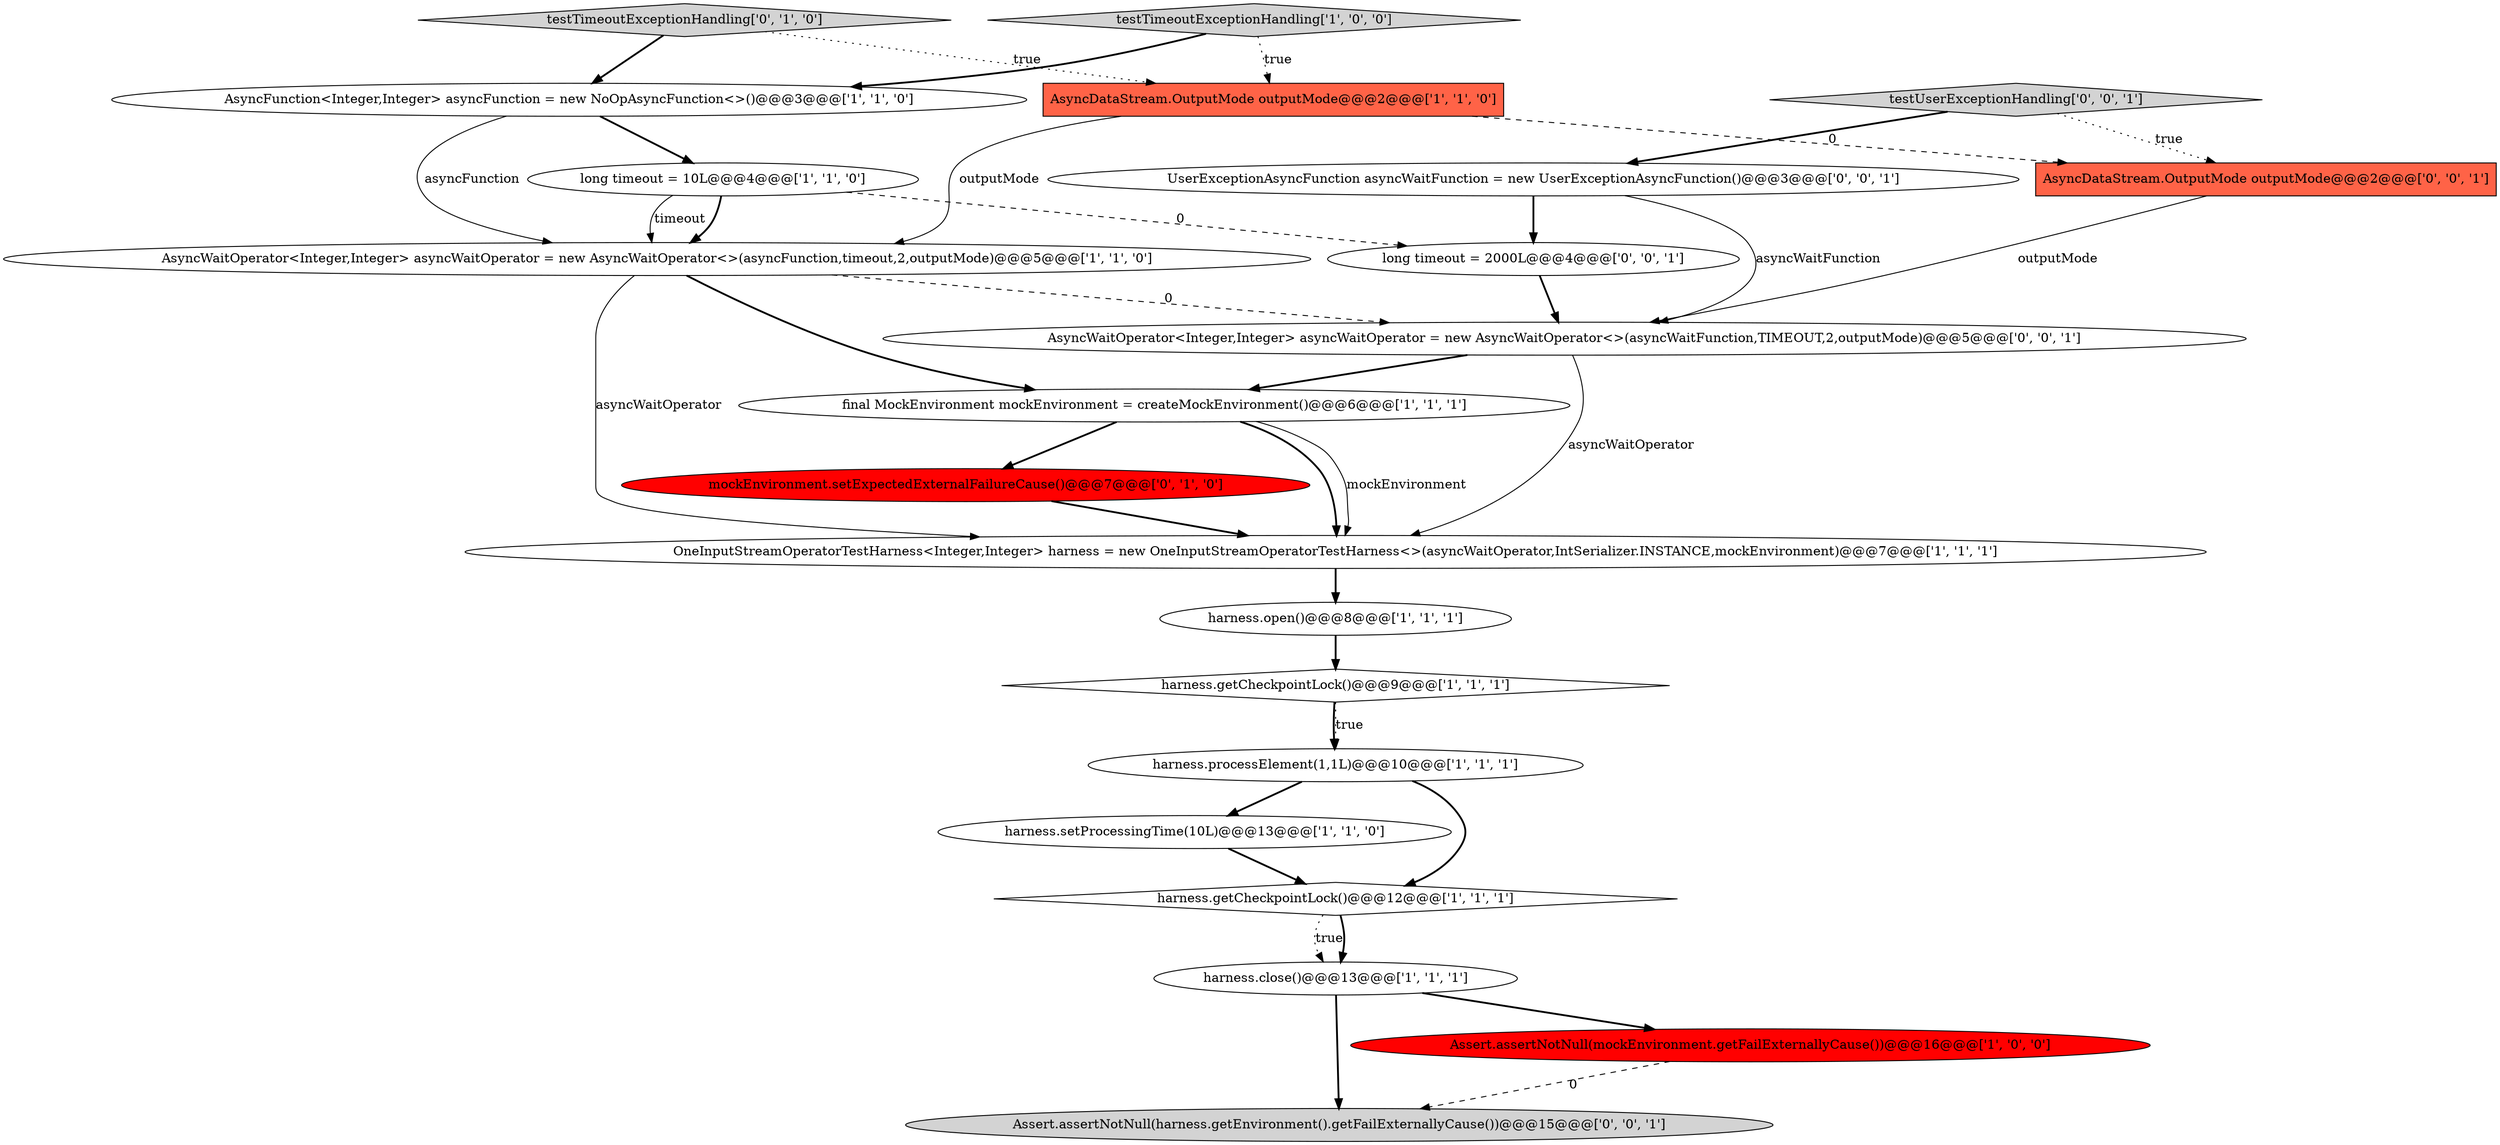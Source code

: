 digraph {
12 [style = filled, label = "harness.close()@@@13@@@['1', '1', '1']", fillcolor = white, shape = ellipse image = "AAA0AAABBB1BBB"];
1 [style = filled, label = "AsyncWaitOperator<Integer,Integer> asyncWaitOperator = new AsyncWaitOperator<>(asyncFunction,timeout,2,outputMode)@@@5@@@['1', '1', '0']", fillcolor = white, shape = ellipse image = "AAA0AAABBB1BBB"];
2 [style = filled, label = "AsyncFunction<Integer,Integer> asyncFunction = new NoOpAsyncFunction<>()@@@3@@@['1', '1', '0']", fillcolor = white, shape = ellipse image = "AAA0AAABBB1BBB"];
20 [style = filled, label = "testUserExceptionHandling['0', '0', '1']", fillcolor = lightgray, shape = diamond image = "AAA0AAABBB3BBB"];
3 [style = filled, label = "harness.setProcessingTime(10L)@@@13@@@['1', '1', '0']", fillcolor = white, shape = ellipse image = "AAA0AAABBB1BBB"];
18 [style = filled, label = "Assert.assertNotNull(harness.getEnvironment().getFailExternallyCause())@@@15@@@['0', '0', '1']", fillcolor = lightgray, shape = ellipse image = "AAA0AAABBB3BBB"];
14 [style = filled, label = "testTimeoutExceptionHandling['0', '1', '0']", fillcolor = lightgray, shape = diamond image = "AAA0AAABBB2BBB"];
5 [style = filled, label = "OneInputStreamOperatorTestHarness<Integer,Integer> harness = new OneInputStreamOperatorTestHarness<>(asyncWaitOperator,IntSerializer.INSTANCE,mockEnvironment)@@@7@@@['1', '1', '1']", fillcolor = white, shape = ellipse image = "AAA0AAABBB1BBB"];
8 [style = filled, label = "Assert.assertNotNull(mockEnvironment.getFailExternallyCause())@@@16@@@['1', '0', '0']", fillcolor = red, shape = ellipse image = "AAA1AAABBB1BBB"];
11 [style = filled, label = "harness.getCheckpointLock()@@@12@@@['1', '1', '1']", fillcolor = white, shape = diamond image = "AAA0AAABBB1BBB"];
9 [style = filled, label = "harness.open()@@@8@@@['1', '1', '1']", fillcolor = white, shape = ellipse image = "AAA0AAABBB1BBB"];
0 [style = filled, label = "harness.getCheckpointLock()@@@9@@@['1', '1', '1']", fillcolor = white, shape = diamond image = "AAA0AAABBB1BBB"];
17 [style = filled, label = "long timeout = 2000L@@@4@@@['0', '0', '1']", fillcolor = white, shape = ellipse image = "AAA0AAABBB3BBB"];
4 [style = filled, label = "AsyncDataStream.OutputMode outputMode@@@2@@@['1', '1', '0']", fillcolor = tomato, shape = box image = "AAA0AAABBB1BBB"];
15 [style = filled, label = "mockEnvironment.setExpectedExternalFailureCause()@@@7@@@['0', '1', '0']", fillcolor = red, shape = ellipse image = "AAA1AAABBB2BBB"];
6 [style = filled, label = "testTimeoutExceptionHandling['1', '0', '0']", fillcolor = lightgray, shape = diamond image = "AAA0AAABBB1BBB"];
13 [style = filled, label = "long timeout = 10L@@@4@@@['1', '1', '0']", fillcolor = white, shape = ellipse image = "AAA0AAABBB1BBB"];
10 [style = filled, label = "final MockEnvironment mockEnvironment = createMockEnvironment()@@@6@@@['1', '1', '1']", fillcolor = white, shape = ellipse image = "AAA0AAABBB1BBB"];
7 [style = filled, label = "harness.processElement(1,1L)@@@10@@@['1', '1', '1']", fillcolor = white, shape = ellipse image = "AAA0AAABBB1BBB"];
21 [style = filled, label = "UserExceptionAsyncFunction asyncWaitFunction = new UserExceptionAsyncFunction()@@@3@@@['0', '0', '1']", fillcolor = white, shape = ellipse image = "AAA0AAABBB3BBB"];
19 [style = filled, label = "AsyncDataStream.OutputMode outputMode@@@2@@@['0', '0', '1']", fillcolor = tomato, shape = box image = "AAA0AAABBB3BBB"];
16 [style = filled, label = "AsyncWaitOperator<Integer,Integer> asyncWaitOperator = new AsyncWaitOperator<>(asyncWaitFunction,TIMEOUT,2,outputMode)@@@5@@@['0', '0', '1']", fillcolor = white, shape = ellipse image = "AAA0AAABBB3BBB"];
16->5 [style = solid, label="asyncWaitOperator"];
7->11 [style = bold, label=""];
10->15 [style = bold, label=""];
9->0 [style = bold, label=""];
5->9 [style = bold, label=""];
16->10 [style = bold, label=""];
11->12 [style = dotted, label="true"];
3->11 [style = bold, label=""];
4->1 [style = solid, label="outputMode"];
13->17 [style = dashed, label="0"];
1->5 [style = solid, label="asyncWaitOperator"];
11->12 [style = bold, label=""];
7->3 [style = bold, label=""];
13->1 [style = bold, label=""];
15->5 [style = bold, label=""];
0->7 [style = bold, label=""];
2->13 [style = bold, label=""];
6->2 [style = bold, label=""];
20->21 [style = bold, label=""];
19->16 [style = solid, label="outputMode"];
10->5 [style = bold, label=""];
21->16 [style = solid, label="asyncWaitFunction"];
6->4 [style = dotted, label="true"];
13->1 [style = solid, label="timeout"];
12->8 [style = bold, label=""];
1->16 [style = dashed, label="0"];
2->1 [style = solid, label="asyncFunction"];
12->18 [style = bold, label=""];
4->19 [style = dashed, label="0"];
8->18 [style = dashed, label="0"];
14->2 [style = bold, label=""];
20->19 [style = dotted, label="true"];
14->4 [style = dotted, label="true"];
10->5 [style = solid, label="mockEnvironment"];
1->10 [style = bold, label=""];
21->17 [style = bold, label=""];
17->16 [style = bold, label=""];
0->7 [style = dotted, label="true"];
}
